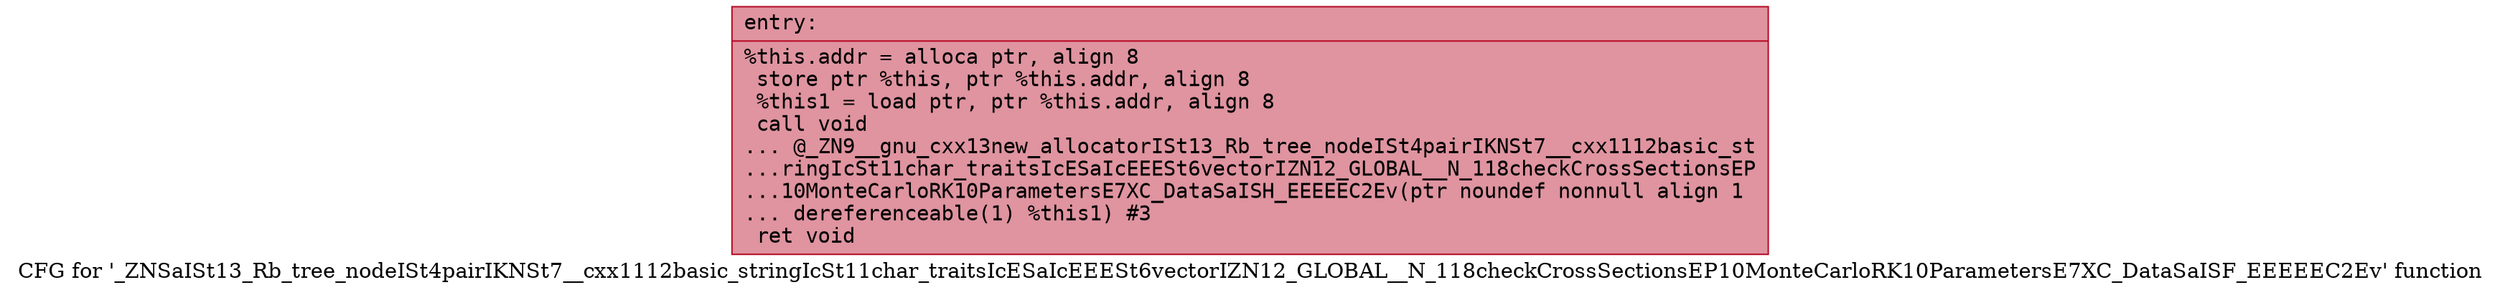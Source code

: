 digraph "CFG for '_ZNSaISt13_Rb_tree_nodeISt4pairIKNSt7__cxx1112basic_stringIcSt11char_traitsIcESaIcEEESt6vectorIZN12_GLOBAL__N_118checkCrossSectionsEP10MonteCarloRK10ParametersE7XC_DataSaISF_EEEEEC2Ev' function" {
	label="CFG for '_ZNSaISt13_Rb_tree_nodeISt4pairIKNSt7__cxx1112basic_stringIcSt11char_traitsIcESaIcEEESt6vectorIZN12_GLOBAL__N_118checkCrossSectionsEP10MonteCarloRK10ParametersE7XC_DataSaISF_EEEEEC2Ev' function";

	Node0x55dab4917660 [shape=record,color="#b70d28ff", style=filled, fillcolor="#b70d2870" fontname="Courier",label="{entry:\l|  %this.addr = alloca ptr, align 8\l  store ptr %this, ptr %this.addr, align 8\l  %this1 = load ptr, ptr %this.addr, align 8\l  call void\l... @_ZN9__gnu_cxx13new_allocatorISt13_Rb_tree_nodeISt4pairIKNSt7__cxx1112basic_st\l...ringIcSt11char_traitsIcESaIcEEESt6vectorIZN12_GLOBAL__N_118checkCrossSectionsEP\l...10MonteCarloRK10ParametersE7XC_DataSaISH_EEEEEC2Ev(ptr noundef nonnull align 1\l... dereferenceable(1) %this1) #3\l  ret void\l}"];
}
